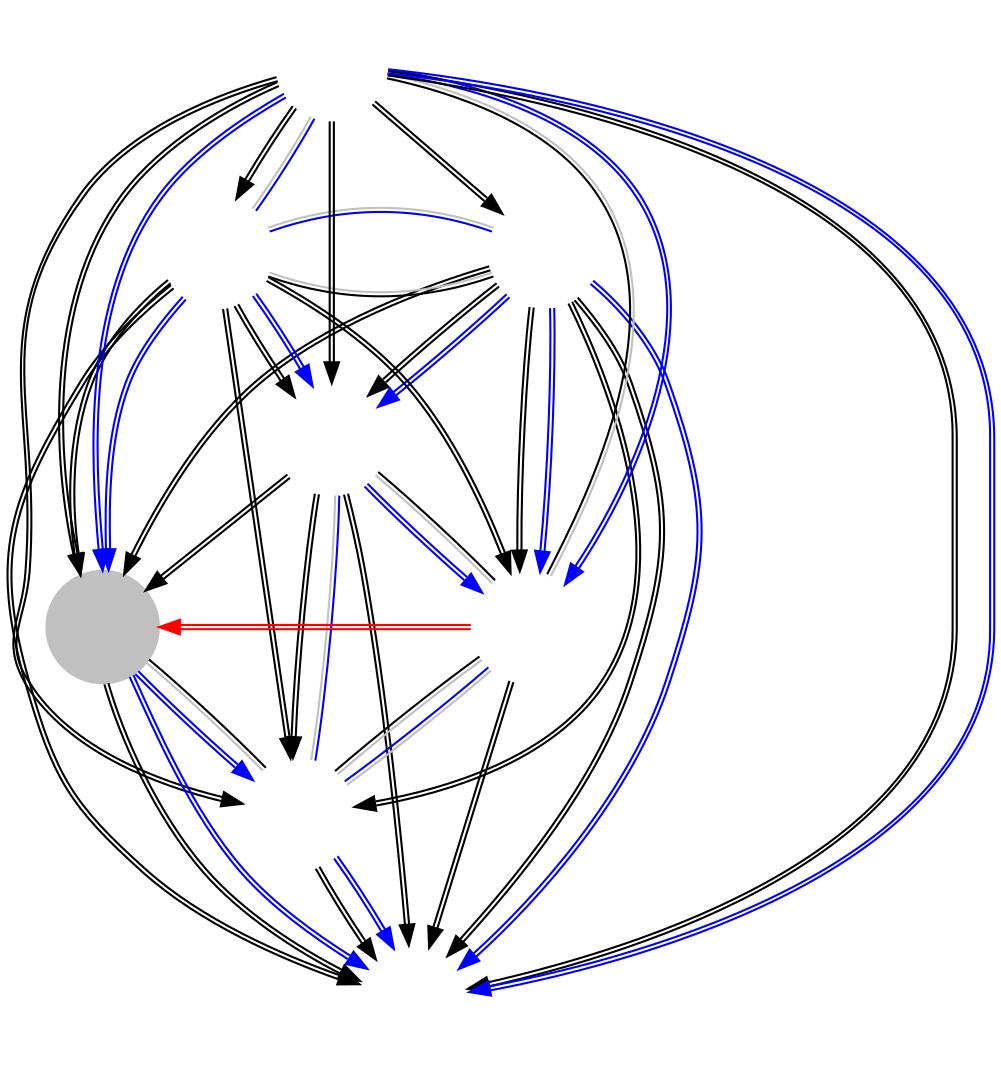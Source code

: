 // vim: set ts=5 sw=5:
digraph CN {
	node [shape=circle fixedsize=true width=.75 label="" color="white"];
	imagepath="logos/";
	CE	[ image="ce.png" ]
	eStar	[ image="estar-gaming.png" ]
	RPG	[ image="rpg.png" ]
	SOA	[ image="start-over-again.png" ]
	HL	[ image="hots-lady.png" ]
	SPT	[ image="super-perfect-team.png" ]
	KT	[ image="kt.png" style="filled" color="gray" ]
	WKG	[ image="wkg.png" ]

	/* Phase 1 Aggregates */
//	CE	->	eStar	[ color="lightgray:lightgray:lightgray" ]
//	CE	->	RPG	[ color="lightgray:lightgray" ]
//	CE	->	SOA	[ color="lightgray:lightgray:lightgray" ]
//	CE	->	HL	[ color="lightgray:lightgray:lightgray" ]
//	SPT	->	CE	[ color="lightgray" ]
//	eStar	->	RPG	[ color="lightgray:lightgray:lightgray" ]
//	eStar	->	SOA	[ color="lightgray:lightgray:lightgray" ]
//	eStar	->	HL	[ color="lightgray:lightgray:lightgray" ]
//	eStar	->	SPT	[ color="lightgray:lightgray" ]
//	RPG	->	SOA	[ color="lightgray:lightgray:lightgray" ]
//	HL	->	RPG	[ color="lightgray:lightgray" ]
//	SPT	->	RPG	[ color="lightgray:lightgray:lightgray" ]
//	HL	->	SOA	[ color="lightgray:lightgray:lightgray" ]
//	SPT	->	SOA	[ color="lightgray:lightgray" ]
//	SPT	->	HL	[ color="lightgray:lightgray" ]
	
	/* State 1 Part 1 - Round 1 */
	KT	->	WKG	[ color="black:black" ]
	RPG	->	SOA	[ color="black:black" ]
	eStar	->	CE	[ color="black:gray" dir="none" constraint="false" ]
	SPT	->	HL	[ color="black:gray" dir="none" constraint="false" ]
	SPT	->	WKG	[ color="black:black" ]
	HL	->	SOA	[ color="black:gray" dir="none" constraint="false" ]
	eStar	->	KT	[ color="black:black" ]
	CE	->	RPG	[ color="black:black" ]
	SPT	->	KT	[ color="black:black" ]
	eStar	->	RPG	[ color="black:black" ]
	CE	->	HL	[ color="black:black" ]
	SOA	->	WKG	[ color="black:black" ]

	/* Stage 1 Part 1 - Round 2 */
	HL	->	RPG	[ color="black:gray" dir="none" constraint="false" ]
	SOA	->	KT	[ color="black:gray" dir="none" constraint="false" ]
	CE	->	WKG	[ color="black:black" ]
	SPT	->	eStar	[ color="black:black" ]
	eStar	->	HL	[ color="black:black" ]
	RPG	->	WKG	[ color="black:black" ]
	SPT	->	SOA	[ color="black:black" ]
	CE	->	KT	[ color="black:black" ]
	CE	->	SOA	[ color="black:black" ]
	SPT	->	RPG	[ color="black:black" ]
	eStar	->	WKG	[ color="black:black" ]
	HL	->	KT	[ /*color="black:black"*/ color="red:red" constraint="false" ]

	/* Stage 1 Part 1 - Round 3 */
	HL	->	WKG	[ color="black:black" ]
	eStar	->	SOA	[ color="black:black" ]
	RPG	->	KT	[ color="black:black" ]
	SPT	->	CE	[ color="black:black" ]

	/* Stage 1 Part 2 - Round 1 */
	KT	->	WKG	[ color="blue:blue" ]
	SOA	->	RPG	[ color="blue:gray" dir="none" constraint="false" ]
	eStar	->	CE	[ color="blue:gray" dir="none" constraint="false" ]
	SPT	->	HL	[ color="blue:blue" ]

	/* Stage 1 Part 2 - Round 2 */
	SPT	->	WKG	[ color="blue:blue" ]
	HL	->	SOA	[ color="blue:gray" dir="none" constraint="false" ]
	eStar	->	KT	[ color="blue:blue" ]
	CE	->	RPG	[ color="blue:blue" ]
	SPT	->	KT	[ color="blue:blue" ]
	eStar	->	RPG	[ color="blue:blue" ]
	CE	->	HL	[ color="blue:blue" ]
	SOA	->	WKG	[ color="blue:blue" ]
	RPG	->	HL	[ color="blue:blue" ]
	KT	->	SOA	[ color="blue:blue" ]
	CE	->	WKG	[ color="blue:blue" ]
	eStar	->	SPT	[ color="blue:gray" dir="none" constraint="false" ]

	edge [ color="gray" dir="none" constraint="false" style="dashed"]

}
